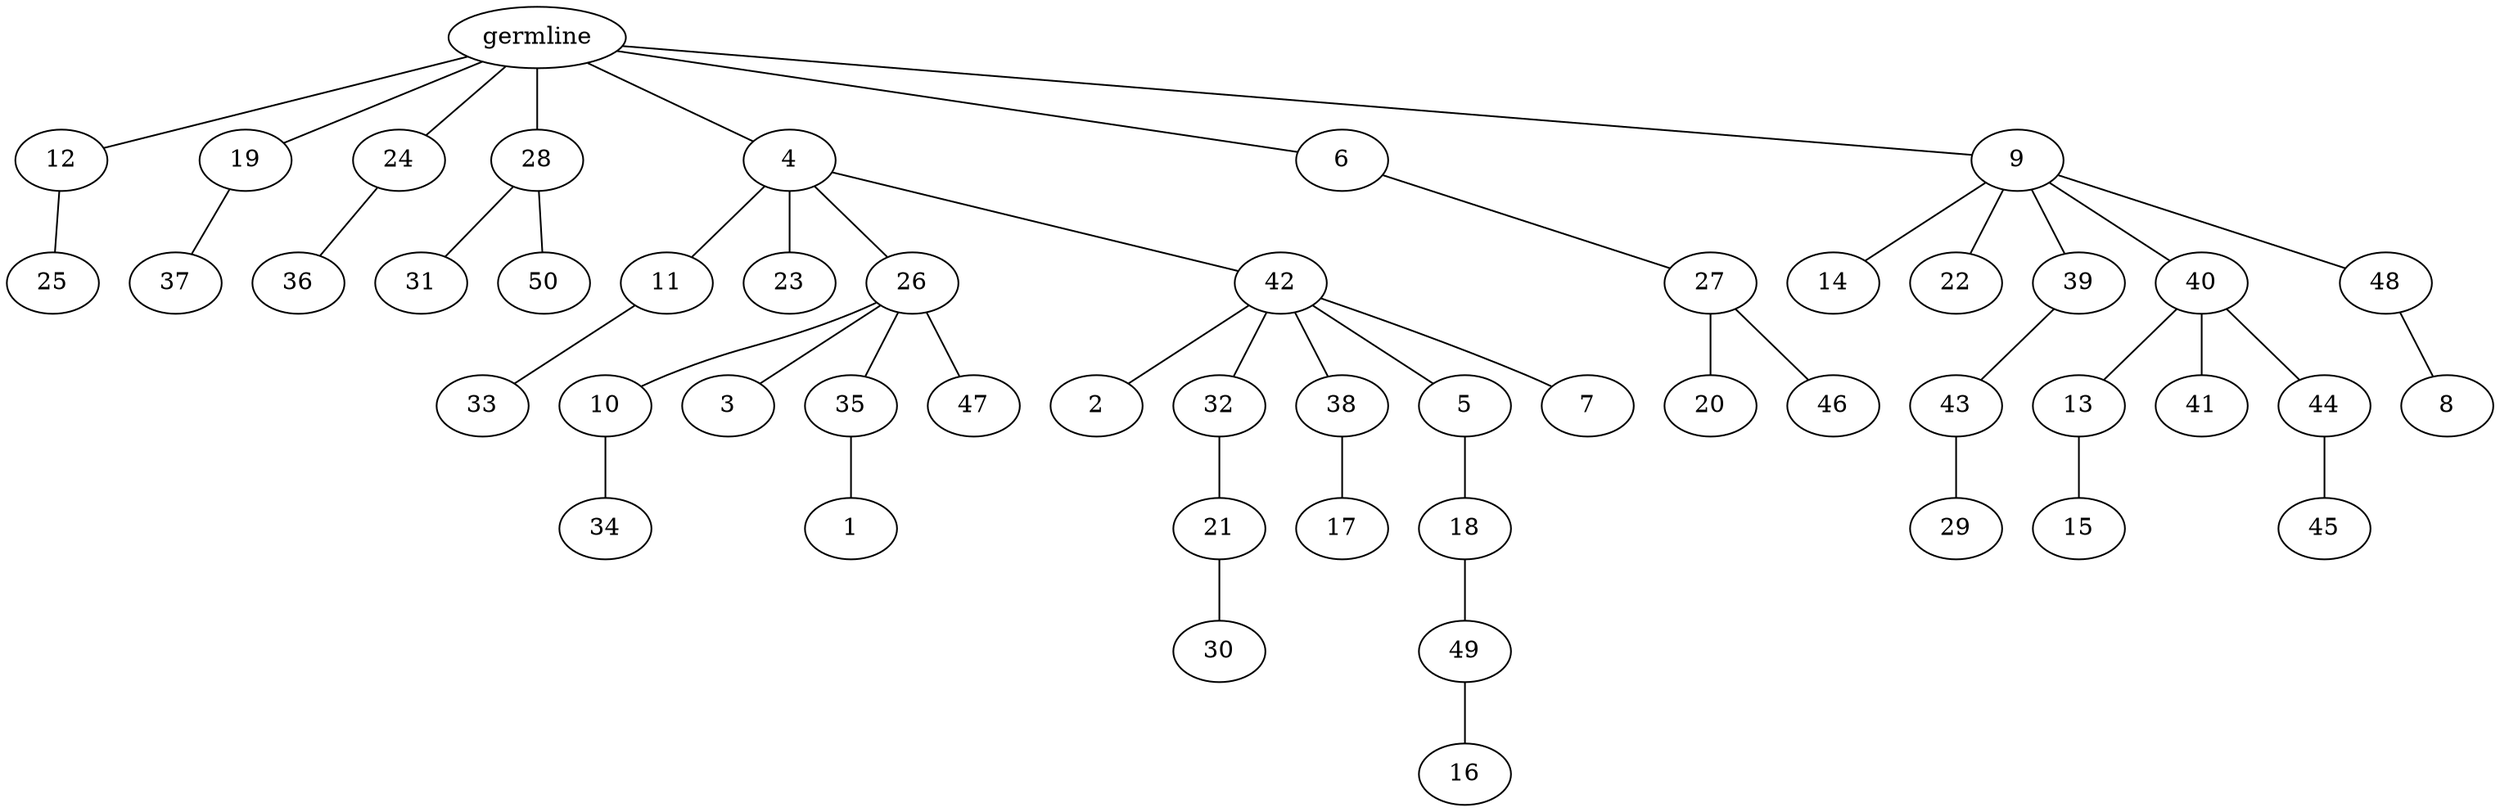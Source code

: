 graph tree {
    "139750845731840" [label="germline"];
    "139750849672576" [label="12"];
    "139750849673392" [label="25"];
    "139750849674640" [label="19"];
    "139750849673104" [label="37"];
    "139750849674736" [label="24"];
    "139750849674352" [label="36"];
    "139750849674976" [label="28"];
    "139750851154896" [label="31"];
    "139750851157776" [label="50"];
    "139750849672384" [label="4"];
    "139750851157344" [label="11"];
    "139750851154848" [label="33"];
    "139750851153984" [label="23"];
    "139750851156096" [label="26"];
    "139750851157536" [label="10"];
    "139750851155424" [label="34"];
    "139750851156048" [label="3"];
    "139750851157632" [label="35"];
    "139750851156192" [label="1"];
    "139750851154128" [label="47"];
    "139750851156144" [label="42"];
    "139750851157584" [label="2"];
    "139750850773344" [label="32"];
    "139750850773632" [label="21"];
    "139750850776272" [label="30"];
    "139750850773728" [label="38"];
    "139750850775168" [label="17"];
    "139750850773296" [label="5"];
    "139750850774880" [label="18"];
    "139750850776608" [label="49"];
    "139750847790912" [label="16"];
    "139750850773488" [label="7"];
    "139750851154608" [label="6"];
    "139750850776848" [label="27"];
    "139750850776800" [label="20"];
    "139750850775216" [label="46"];
    "139750851155040" [label="9"];
    "139750850775264" [label="14"];
    "139750850776320" [label="22"];
    "139750850776416" [label="39"];
    "139750850775984" [label="43"];
    "139750850776656" [label="29"];
    "139750850775024" [label="40"];
    "139750850774208" [label="13"];
    "139750850774112" [label="15"];
    "139750850775648" [label="41"];
    "139750847182400" [label="44"];
    "139750847181152" [label="45"];
    "139750850773440" [label="48"];
    "139750847183312" [label="8"];
    "139750845731840" -- "139750849672576";
    "139750845731840" -- "139750849674640";
    "139750845731840" -- "139750849674736";
    "139750845731840" -- "139750849674976";
    "139750845731840" -- "139750849672384";
    "139750845731840" -- "139750851154608";
    "139750845731840" -- "139750851155040";
    "139750849672576" -- "139750849673392";
    "139750849674640" -- "139750849673104";
    "139750849674736" -- "139750849674352";
    "139750849674976" -- "139750851154896";
    "139750849674976" -- "139750851157776";
    "139750849672384" -- "139750851157344";
    "139750849672384" -- "139750851153984";
    "139750849672384" -- "139750851156096";
    "139750849672384" -- "139750851156144";
    "139750851157344" -- "139750851154848";
    "139750851156096" -- "139750851157536";
    "139750851156096" -- "139750851156048";
    "139750851156096" -- "139750851157632";
    "139750851156096" -- "139750851154128";
    "139750851157536" -- "139750851155424";
    "139750851157632" -- "139750851156192";
    "139750851156144" -- "139750851157584";
    "139750851156144" -- "139750850773344";
    "139750851156144" -- "139750850773728";
    "139750851156144" -- "139750850773296";
    "139750851156144" -- "139750850773488";
    "139750850773344" -- "139750850773632";
    "139750850773632" -- "139750850776272";
    "139750850773728" -- "139750850775168";
    "139750850773296" -- "139750850774880";
    "139750850774880" -- "139750850776608";
    "139750850776608" -- "139750847790912";
    "139750851154608" -- "139750850776848";
    "139750850776848" -- "139750850776800";
    "139750850776848" -- "139750850775216";
    "139750851155040" -- "139750850775264";
    "139750851155040" -- "139750850776320";
    "139750851155040" -- "139750850776416";
    "139750851155040" -- "139750850775024";
    "139750851155040" -- "139750850773440";
    "139750850776416" -- "139750850775984";
    "139750850775984" -- "139750850776656";
    "139750850775024" -- "139750850774208";
    "139750850775024" -- "139750850775648";
    "139750850775024" -- "139750847182400";
    "139750850774208" -- "139750850774112";
    "139750847182400" -- "139750847181152";
    "139750850773440" -- "139750847183312";
}
